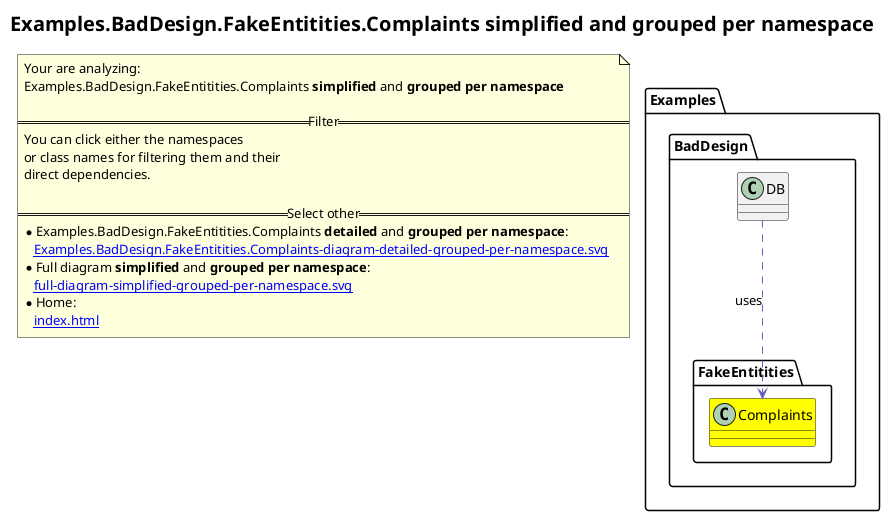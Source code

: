 @startuml
skinparam linetype ortho
title <size:20>Examples.BadDesign.FakeEntitities.Complaints **simplified** and **grouped per namespace**</size>
note "Your are analyzing:\nExamples.BadDesign.FakeEntitities.Complaints **simplified** and **grouped per namespace**\n\n==Filter==\nYou can click either the namespaces \nor class names for filtering them and their\ndirect dependencies.\n\n==Select other==\n* Examples.BadDesign.FakeEntitities.Complaints **detailed** and **grouped per namespace**:\n   [[Examples.BadDesign.FakeEntitities.Complaints-diagram-detailed-grouped-per-namespace.svg]]\n* Full diagram **simplified** and **grouped per namespace**:\n   [[full-diagram-simplified-grouped-per-namespace.svg]]\n* Home:\n   [[index.html]]" as FloatingNote
namespace Examples [[Examples-diagram-simplified-grouped-per-namespace.svg]] {
namespace Examples.BadDesign [[Examples.BadDesign-diagram-simplified-grouped-per-namespace.svg]] {
  class Examples.BadDesign.DB [[Examples.BadDesign.DB-diagram-simplified-grouped-per-namespace.svg]]  {
  }
'Compared namespace Examples.BadDesign [[Examples.BadDesign-diagram-simplified-grouped-per-namespace.svg]] { with last element of   }
' Closing all previous_sub_namespace_list namespace None because file analysis is finished.
' Closing namespace BadDesign
}
' Closing namespace Examples
}
namespace Examples [[Examples-diagram-simplified-grouped-per-namespace.svg]] {
namespace Examples.BadDesign [[Examples.BadDesign-diagram-simplified-grouped-per-namespace.svg]] {
namespace Examples.BadDesign.FakeEntitities [[Examples.BadDesign.FakeEntitities-diagram-simplified-grouped-per-namespace.svg]] {
    class Examples.BadDesign.FakeEntitities.Complaints [[Examples.BadDesign.FakeEntitities.Complaints-diagram-simplified-grouped-per-namespace.svg]] #yellow {
    }
'Compared namespace Examples.BadDesign.FakeEntitities [[Examples.BadDesign.FakeEntitities-diagram-simplified-grouped-per-namespace.svg]] { with last element of     }
' Closing all previous_sub_namespace_list namespace None because file analysis is finished.
' Closing namespace FakeEntitities
}
' Closing namespace BadDesign
}
' Closing namespace Examples
}
 ' *************************************** 
 ' *************************************** 
 ' *************************************** 
' Class relations extracted from namespace:
' Examples.BadDesign
Examples.BadDesign.DB .[#6060BB].> Examples.BadDesign.FakeEntitities.Complaints  : uses 
' Class relations extracted from namespace:
' Examples.BadDesign.FakeEntitities
@enduml